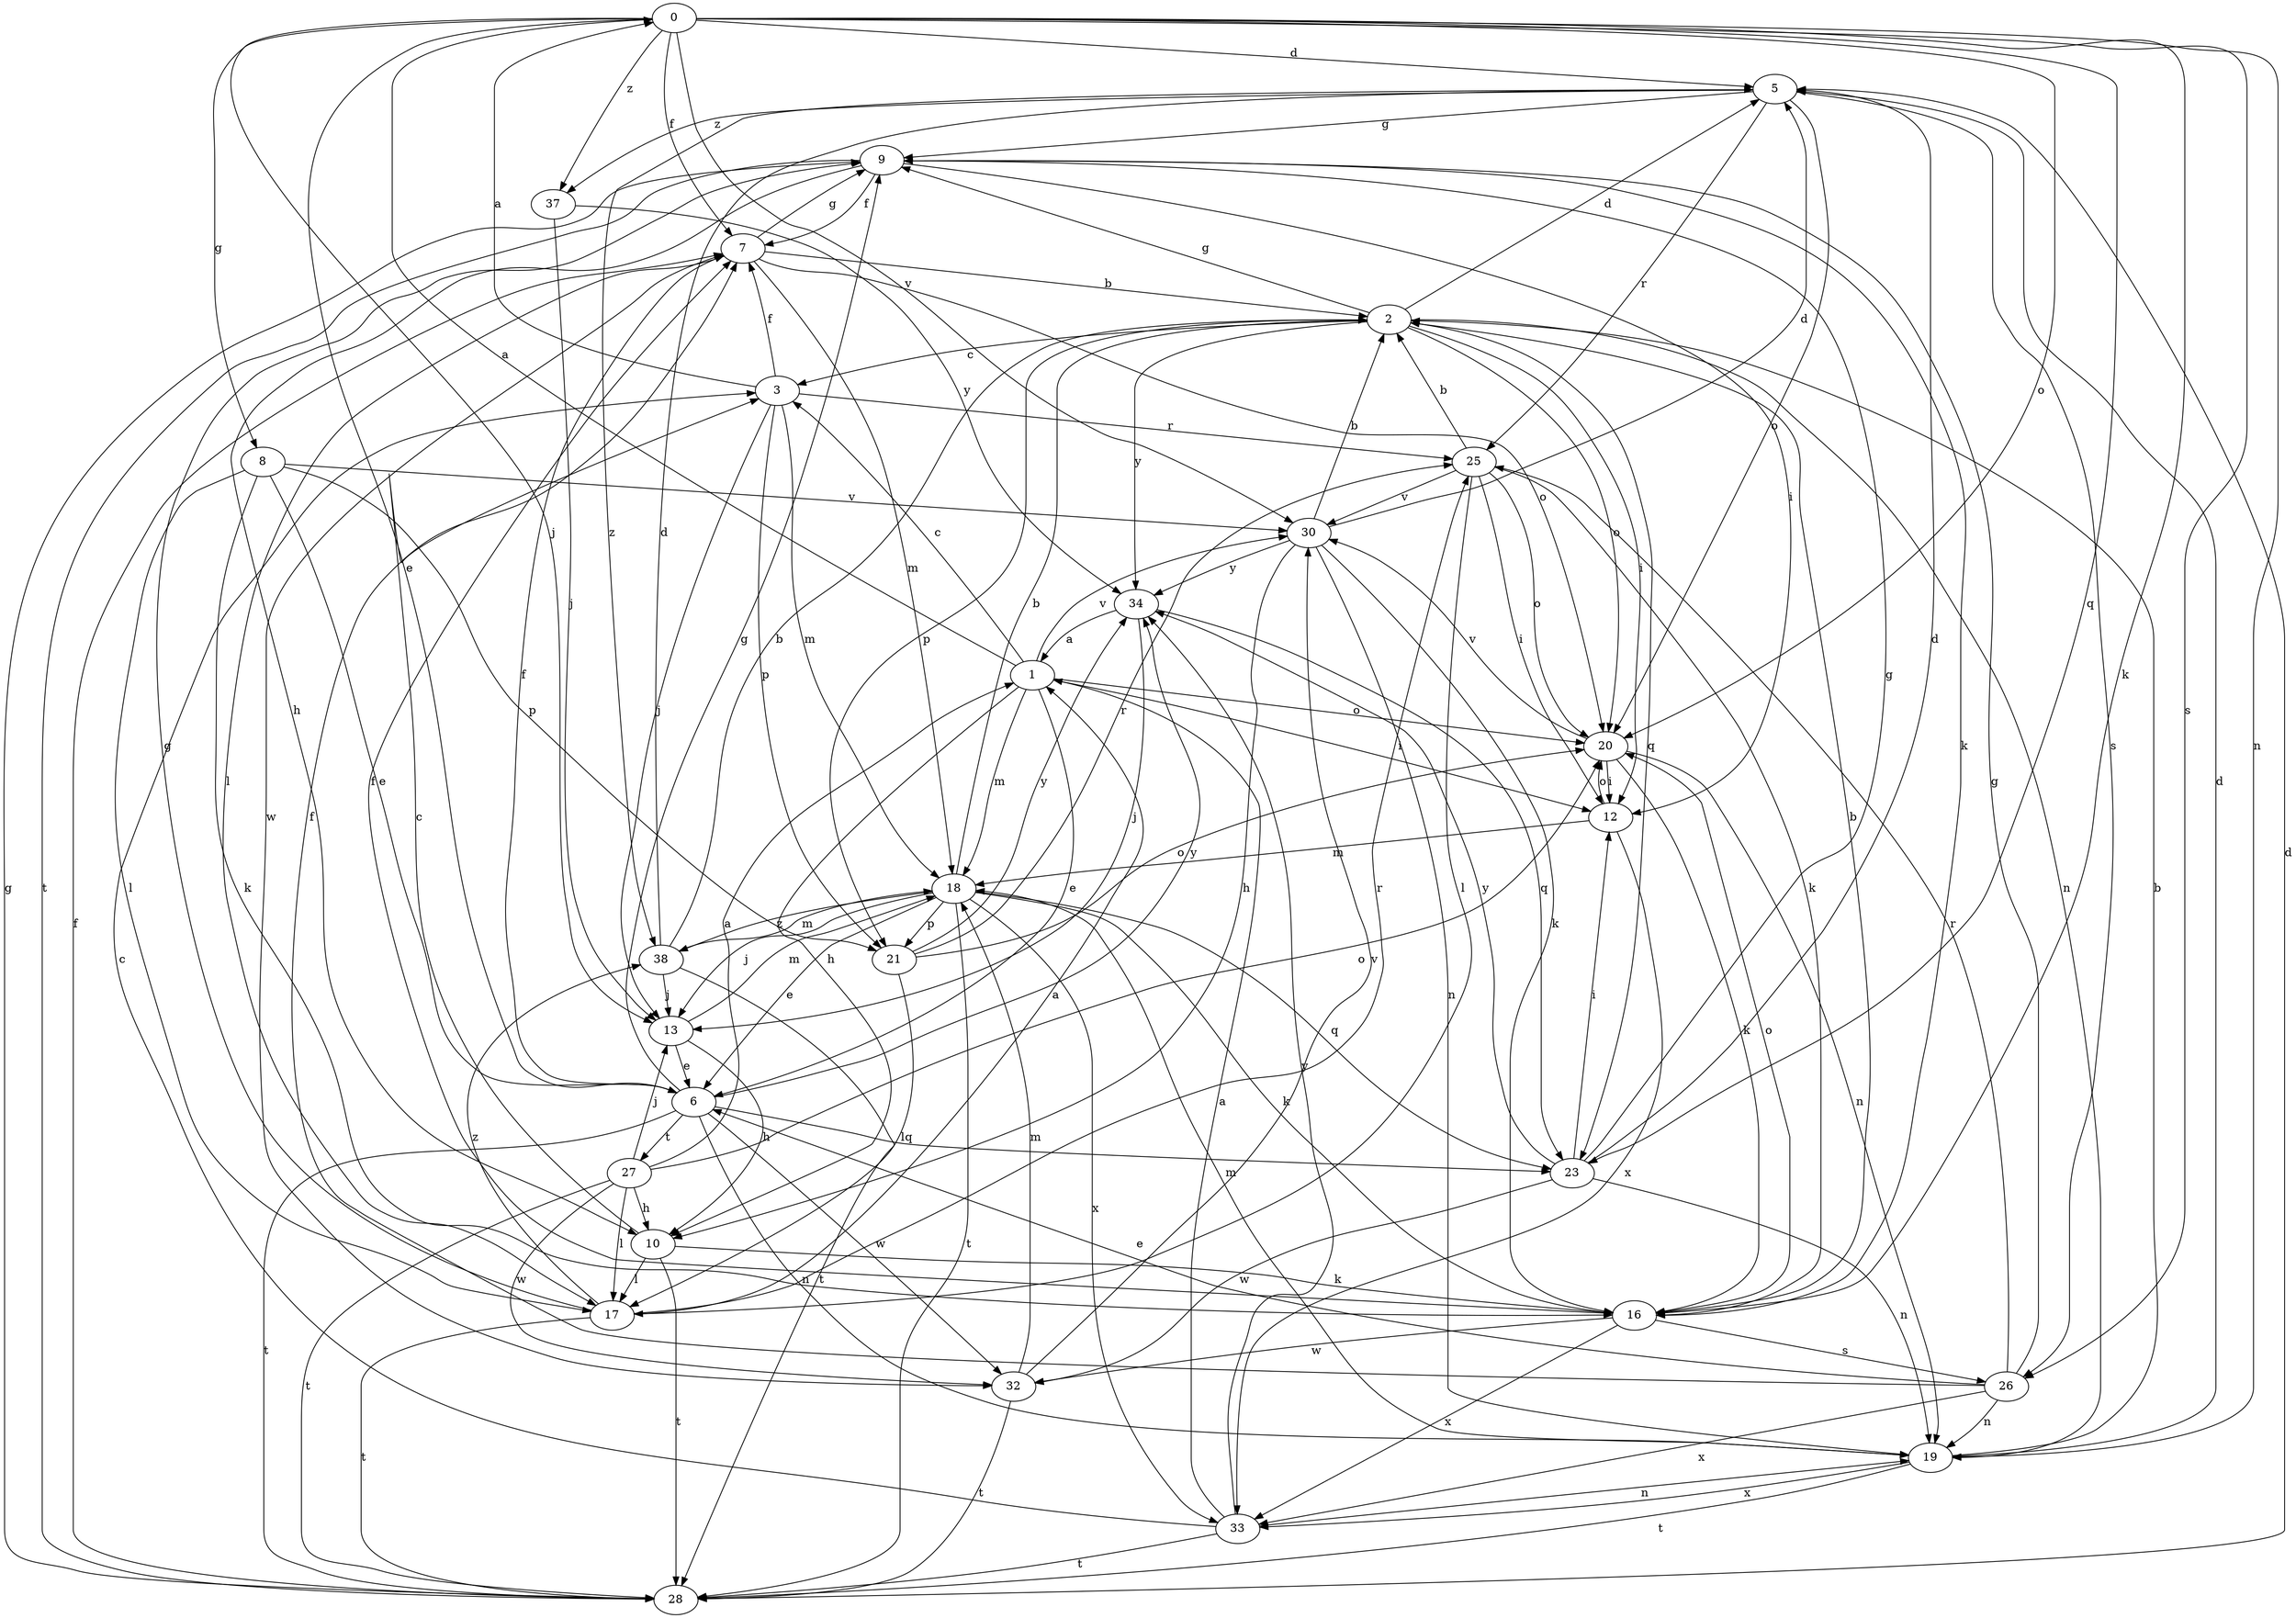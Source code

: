 strict digraph  {
0;
1;
2;
3;
5;
6;
7;
8;
9;
10;
12;
13;
16;
17;
18;
19;
20;
21;
23;
25;
26;
27;
28;
30;
32;
33;
34;
37;
38;
0 -> 5  [label=d];
0 -> 6  [label=e];
0 -> 7  [label=f];
0 -> 8  [label=g];
0 -> 13  [label=j];
0 -> 16  [label=k];
0 -> 19  [label=n];
0 -> 20  [label=o];
0 -> 23  [label=q];
0 -> 26  [label=s];
0 -> 30  [label=v];
0 -> 37  [label=z];
1 -> 0  [label=a];
1 -> 3  [label=c];
1 -> 6  [label=e];
1 -> 10  [label=h];
1 -> 12  [label=i];
1 -> 18  [label=m];
1 -> 20  [label=o];
1 -> 30  [label=v];
2 -> 3  [label=c];
2 -> 5  [label=d];
2 -> 9  [label=g];
2 -> 12  [label=i];
2 -> 19  [label=n];
2 -> 20  [label=o];
2 -> 21  [label=p];
2 -> 23  [label=q];
2 -> 34  [label=y];
3 -> 0  [label=a];
3 -> 7  [label=f];
3 -> 13  [label=j];
3 -> 18  [label=m];
3 -> 21  [label=p];
3 -> 25  [label=r];
5 -> 9  [label=g];
5 -> 20  [label=o];
5 -> 25  [label=r];
5 -> 26  [label=s];
5 -> 37  [label=z];
5 -> 38  [label=z];
6 -> 7  [label=f];
6 -> 9  [label=g];
6 -> 19  [label=n];
6 -> 23  [label=q];
6 -> 27  [label=t];
6 -> 28  [label=t];
6 -> 32  [label=w];
6 -> 34  [label=y];
7 -> 2  [label=b];
7 -> 9  [label=g];
7 -> 17  [label=l];
7 -> 18  [label=m];
7 -> 20  [label=o];
7 -> 32  [label=w];
8 -> 6  [label=e];
8 -> 16  [label=k];
8 -> 17  [label=l];
8 -> 21  [label=p];
8 -> 30  [label=v];
9 -> 7  [label=f];
9 -> 10  [label=h];
9 -> 12  [label=i];
9 -> 16  [label=k];
9 -> 28  [label=t];
10 -> 3  [label=c];
10 -> 16  [label=k];
10 -> 17  [label=l];
10 -> 28  [label=t];
12 -> 18  [label=m];
12 -> 20  [label=o];
12 -> 33  [label=x];
13 -> 6  [label=e];
13 -> 10  [label=h];
13 -> 18  [label=m];
16 -> 2  [label=b];
16 -> 7  [label=f];
16 -> 20  [label=o];
16 -> 26  [label=s];
16 -> 32  [label=w];
16 -> 33  [label=x];
17 -> 1  [label=a];
17 -> 9  [label=g];
17 -> 25  [label=r];
17 -> 28  [label=t];
17 -> 38  [label=z];
18 -> 2  [label=b];
18 -> 6  [label=e];
18 -> 13  [label=j];
18 -> 16  [label=k];
18 -> 21  [label=p];
18 -> 23  [label=q];
18 -> 28  [label=t];
18 -> 33  [label=x];
18 -> 38  [label=z];
19 -> 2  [label=b];
19 -> 5  [label=d];
19 -> 18  [label=m];
19 -> 28  [label=t];
19 -> 33  [label=x];
20 -> 12  [label=i];
20 -> 16  [label=k];
20 -> 19  [label=n];
20 -> 30  [label=v];
21 -> 17  [label=l];
21 -> 20  [label=o];
21 -> 25  [label=r];
21 -> 34  [label=y];
23 -> 5  [label=d];
23 -> 9  [label=g];
23 -> 12  [label=i];
23 -> 19  [label=n];
23 -> 32  [label=w];
23 -> 34  [label=y];
25 -> 2  [label=b];
25 -> 12  [label=i];
25 -> 16  [label=k];
25 -> 17  [label=l];
25 -> 20  [label=o];
25 -> 30  [label=v];
26 -> 6  [label=e];
26 -> 7  [label=f];
26 -> 9  [label=g];
26 -> 19  [label=n];
26 -> 25  [label=r];
26 -> 33  [label=x];
27 -> 1  [label=a];
27 -> 10  [label=h];
27 -> 13  [label=j];
27 -> 17  [label=l];
27 -> 20  [label=o];
27 -> 28  [label=t];
27 -> 32  [label=w];
28 -> 5  [label=d];
28 -> 7  [label=f];
28 -> 9  [label=g];
30 -> 2  [label=b];
30 -> 5  [label=d];
30 -> 10  [label=h];
30 -> 16  [label=k];
30 -> 19  [label=n];
30 -> 34  [label=y];
32 -> 18  [label=m];
32 -> 28  [label=t];
32 -> 30  [label=v];
33 -> 1  [label=a];
33 -> 3  [label=c];
33 -> 19  [label=n];
33 -> 28  [label=t];
33 -> 34  [label=y];
34 -> 1  [label=a];
34 -> 13  [label=j];
34 -> 23  [label=q];
37 -> 13  [label=j];
37 -> 34  [label=y];
38 -> 2  [label=b];
38 -> 5  [label=d];
38 -> 13  [label=j];
38 -> 18  [label=m];
38 -> 28  [label=t];
}
